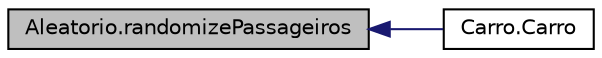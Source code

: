 digraph "Aleatorio.randomizePassageiros"
{
  edge [fontname="Helvetica",fontsize="10",labelfontname="Helvetica",labelfontsize="10"];
  node [fontname="Helvetica",fontsize="10",shape=record];
  rankdir="LR";
  Node16 [label="Aleatorio.randomizePassageiros",height=0.2,width=0.4,color="black", fillcolor="grey75", style="filled", fontcolor="black"];
  Node16 -> Node17 [dir="back",color="midnightblue",fontsize="10",style="solid",fontname="Helvetica"];
  Node17 [label="Carro.Carro",height=0.2,width=0.4,color="black", fillcolor="white", style="filled",URL="$class_carro.html#a853f79365b5c36491d34cf8f3815f75e",tooltip="construtor padrão com número de passageiros aleatório "];
}
